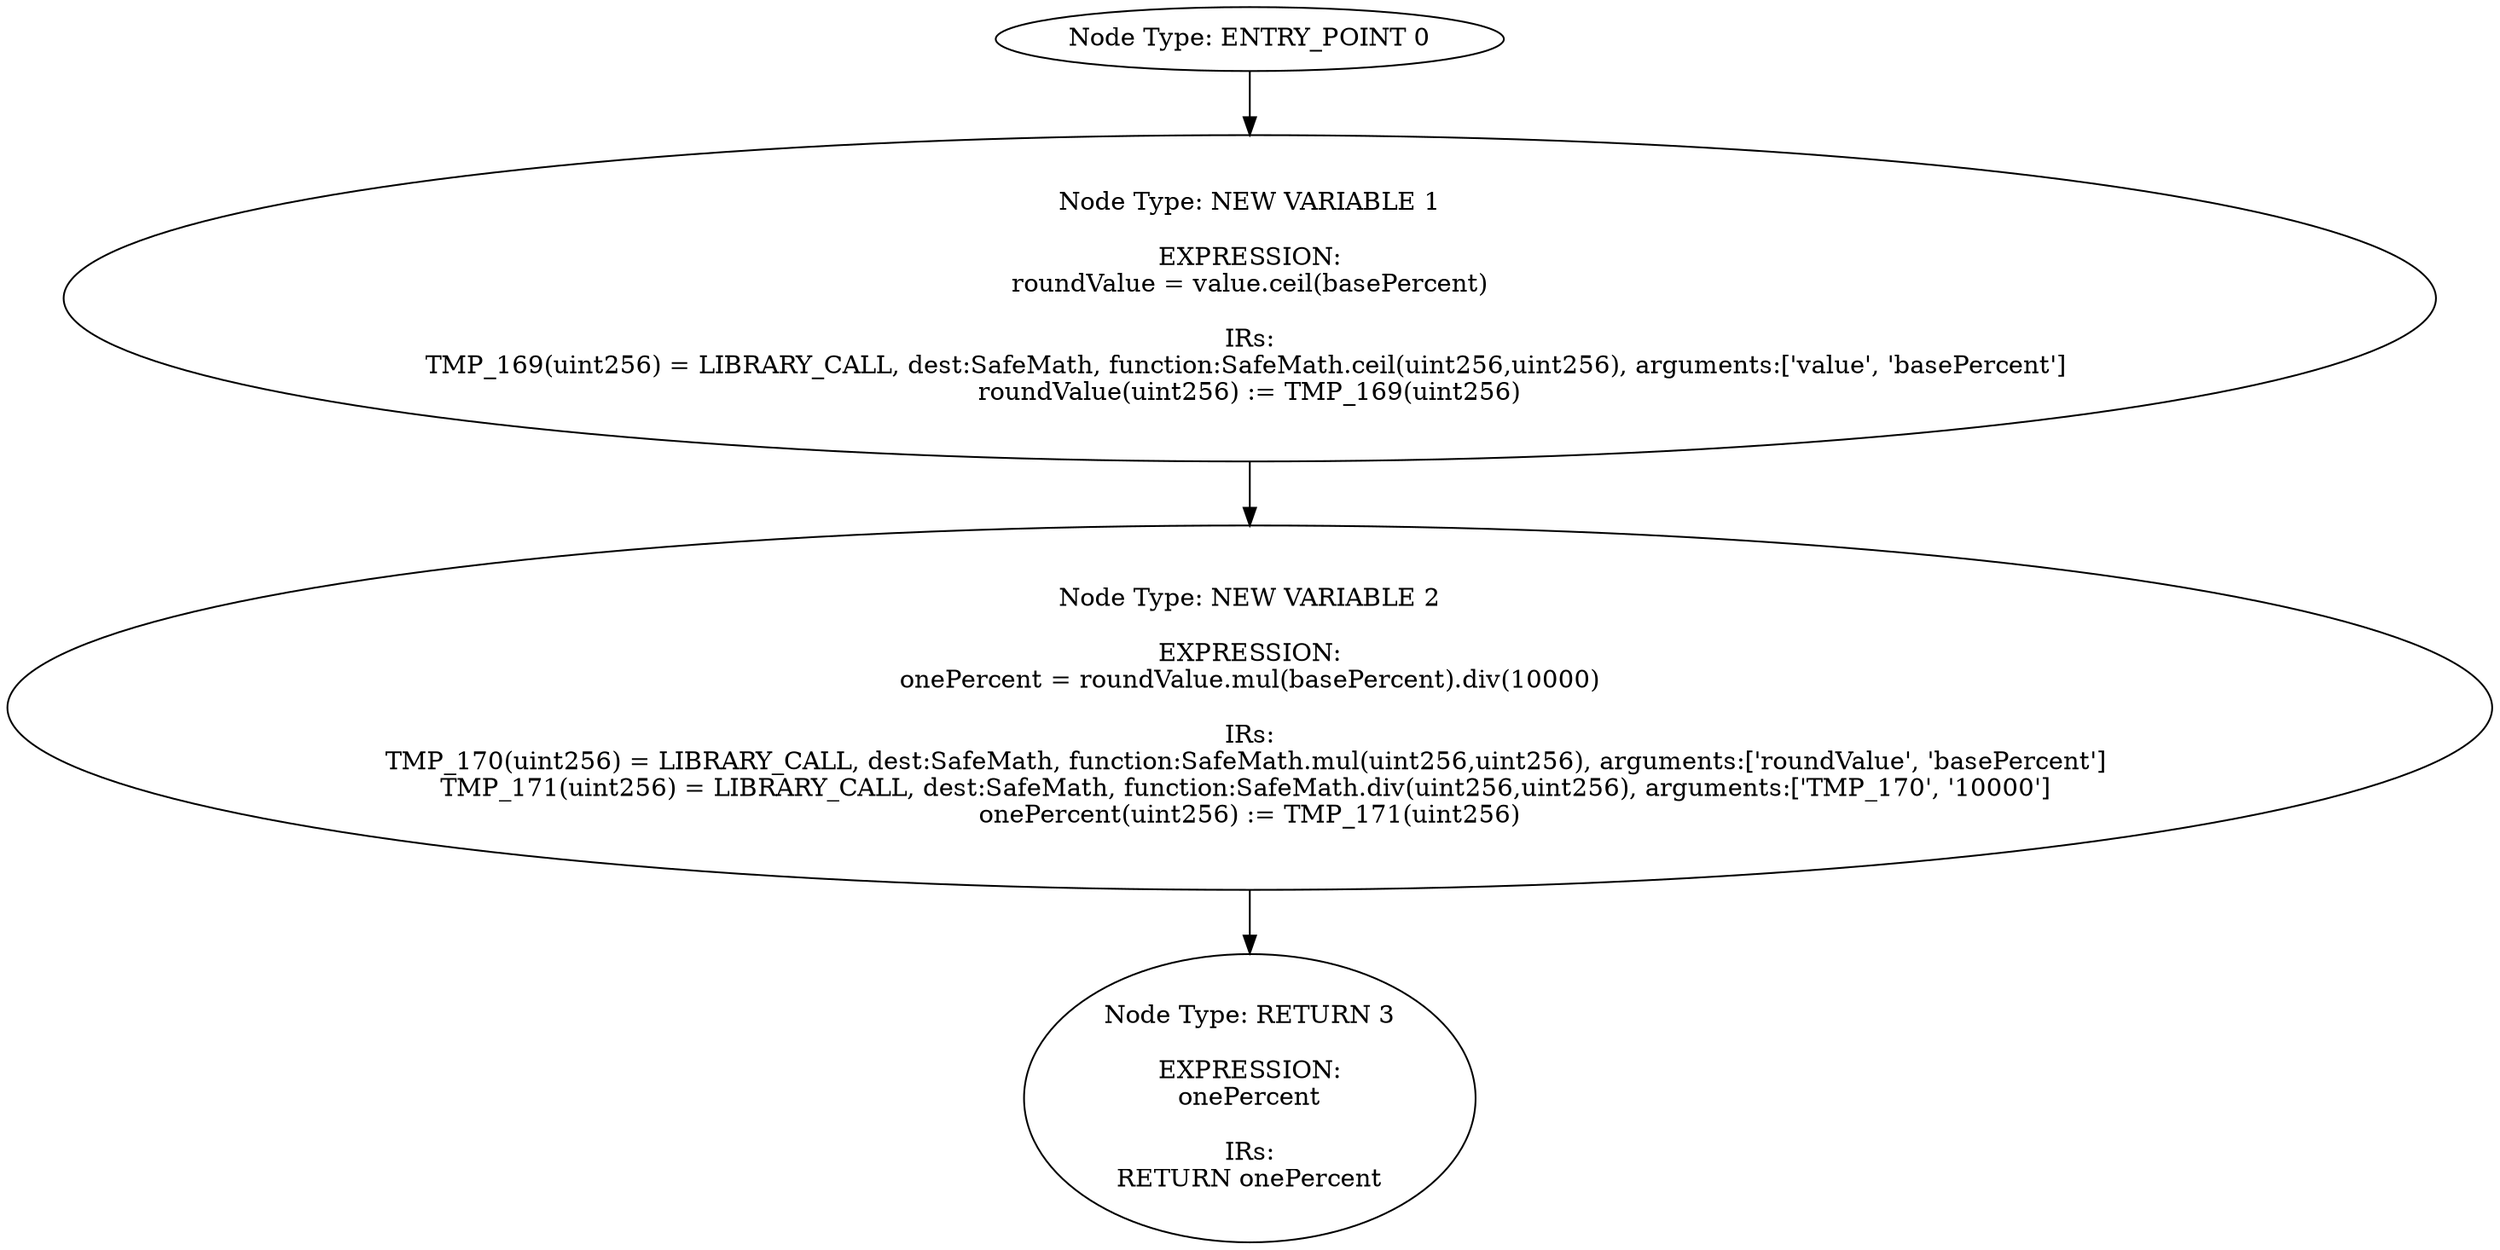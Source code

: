 digraph{
0[label="Node Type: ENTRY_POINT 0
"];
0->1;
1[label="Node Type: NEW VARIABLE 1

EXPRESSION:
roundValue = value.ceil(basePercent)

IRs:
TMP_169(uint256) = LIBRARY_CALL, dest:SafeMath, function:SafeMath.ceil(uint256,uint256), arguments:['value', 'basePercent'] 
roundValue(uint256) := TMP_169(uint256)"];
1->2;
2[label="Node Type: NEW VARIABLE 2

EXPRESSION:
onePercent = roundValue.mul(basePercent).div(10000)

IRs:
TMP_170(uint256) = LIBRARY_CALL, dest:SafeMath, function:SafeMath.mul(uint256,uint256), arguments:['roundValue', 'basePercent'] 
TMP_171(uint256) = LIBRARY_CALL, dest:SafeMath, function:SafeMath.div(uint256,uint256), arguments:['TMP_170', '10000'] 
onePercent(uint256) := TMP_171(uint256)"];
2->3;
3[label="Node Type: RETURN 3

EXPRESSION:
onePercent

IRs:
RETURN onePercent"];
}
